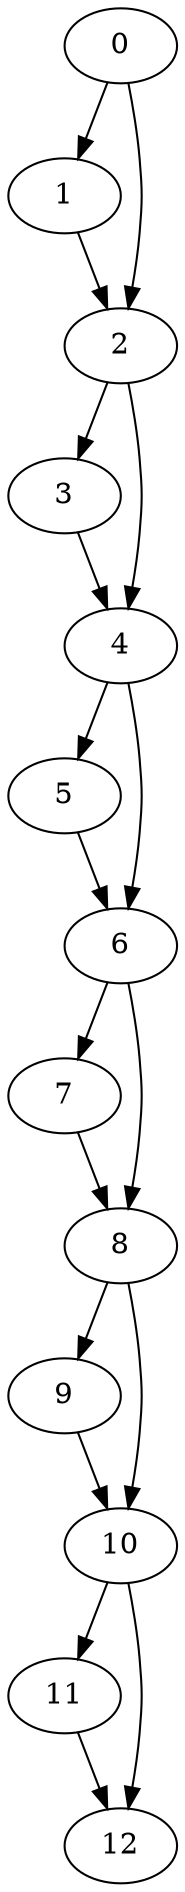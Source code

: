 digraph {
	0
	1
	2
	3
	4
	5
	6
	7
	8
	9
	10
	11
	12
	0 -> 1
	4 -> 5
	6 -> 7
	8 -> 9
	10 -> 11
	11 -> 12
	10 -> 12
	0 -> 2
	1 -> 2
	2 -> 3
	2 -> 4
	3 -> 4
	4 -> 6
	5 -> 6
	6 -> 8
	7 -> 8
	8 -> 10
	9 -> 10
}
